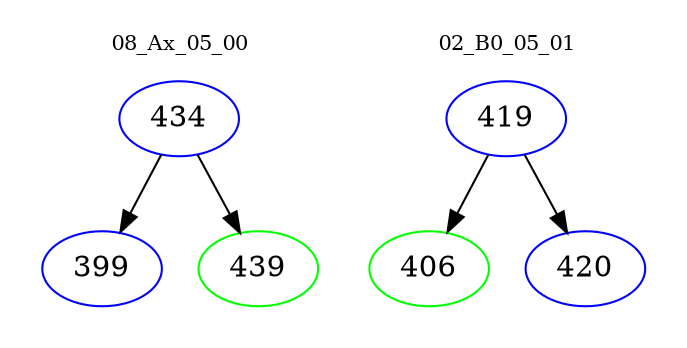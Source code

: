 digraph{
subgraph cluster_0 {
color = white
label = "08_Ax_05_00";
fontsize=10;
T0_434 [label="434", color="blue"]
T0_434 -> T0_399 [color="black"]
T0_399 [label="399", color="blue"]
T0_434 -> T0_439 [color="black"]
T0_439 [label="439", color="green"]
}
subgraph cluster_1 {
color = white
label = "02_B0_05_01";
fontsize=10;
T1_419 [label="419", color="blue"]
T1_419 -> T1_406 [color="black"]
T1_406 [label="406", color="green"]
T1_419 -> T1_420 [color="black"]
T1_420 [label="420", color="blue"]
}
}
